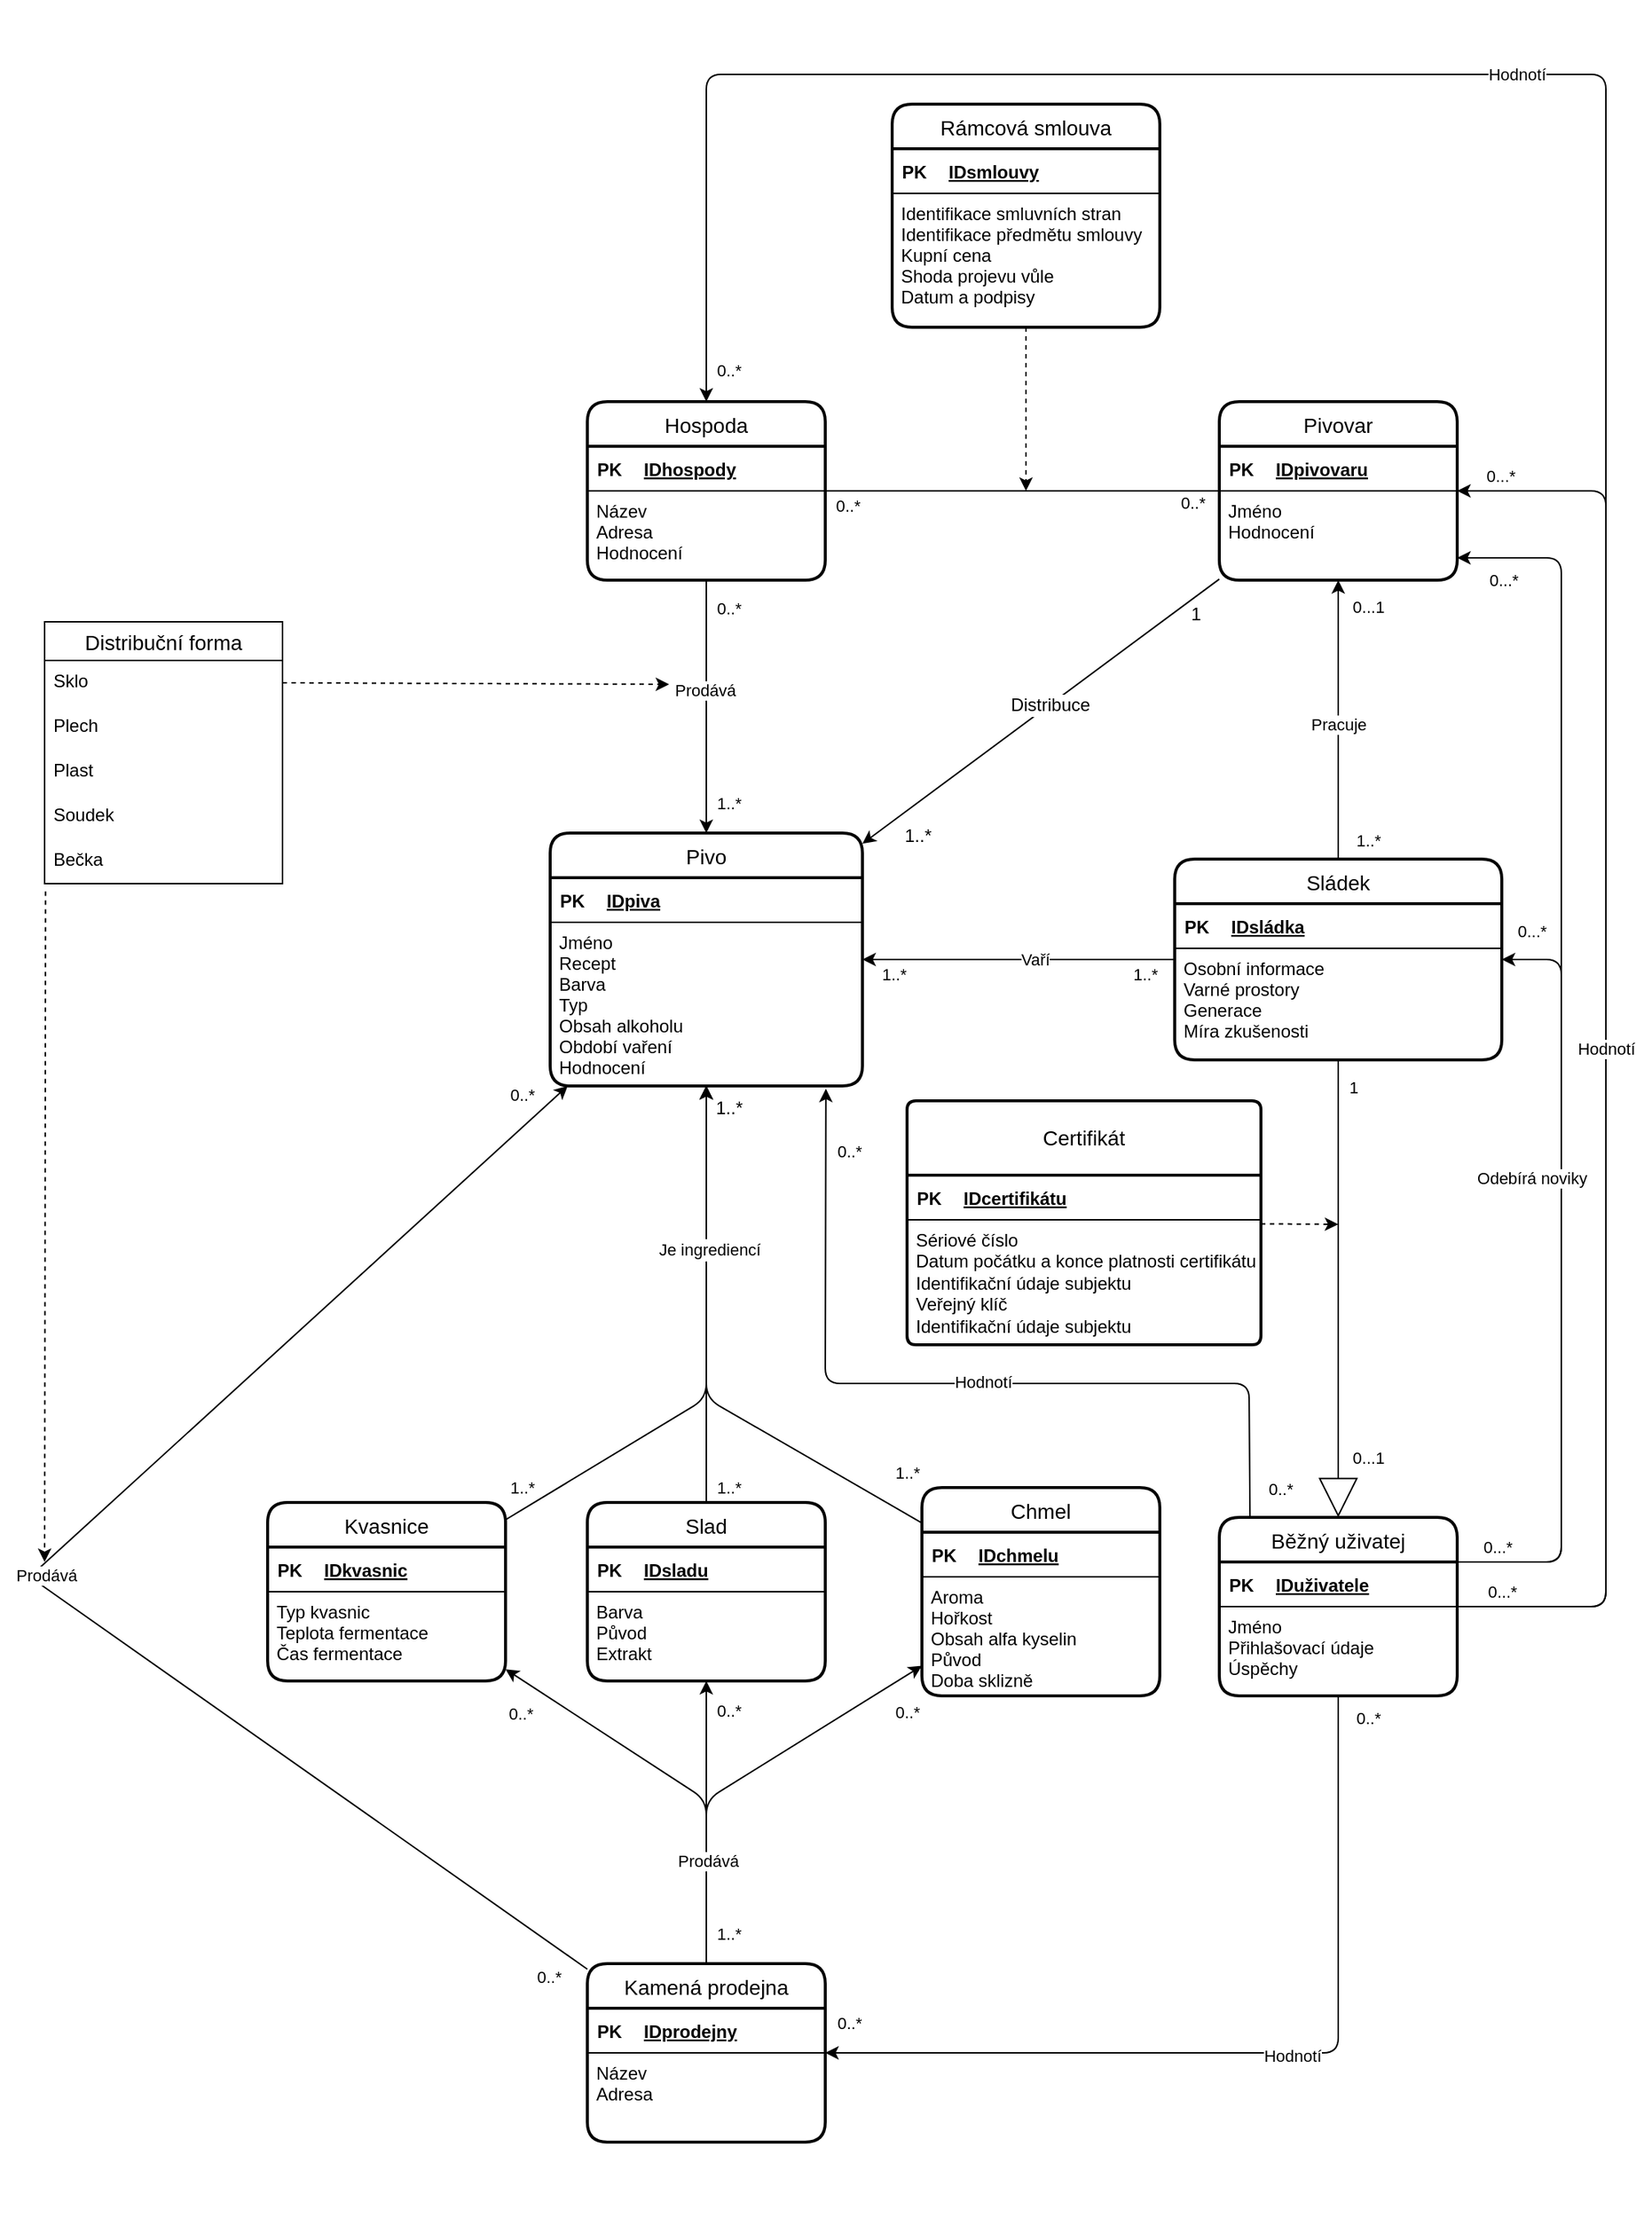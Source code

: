 <mxfile version="22.1.2" type="device">
  <diagram id="OPkXVf-FbFQ3euxOE_kb" name="Page-1">
    <mxGraphModel dx="1419" dy="1926" grid="1" gridSize="10" guides="1" tooltips="1" connect="1" arrows="1" fold="1" page="1" pageScale="1" pageWidth="850" pageHeight="1100" math="0" shadow="0">
      <root>
        <mxCell id="0" />
        <mxCell id="1" parent="0" />
        <mxCell id="66" style="edgeStyle=none;html=1;startArrow=classic;startFill=1;endArrow=none;endFill=0;" parent="1" source="6" target="51" edge="1">
          <mxGeometry relative="1" as="geometry">
            <mxPoint x="690" y="300.0" as="sourcePoint" />
            <mxPoint x="530.0" y="300.0" as="targetPoint" />
            <Array as="points">
              <mxPoint x="765" y="820" />
            </Array>
          </mxGeometry>
        </mxCell>
        <mxCell id="69" value="0..*" style="edgeLabel;html=1;align=center;verticalAlign=middle;resizable=0;points=[];" parent="66" vertex="1" connectable="0">
          <mxGeometry x="-0.594" y="1" relative="1" as="geometry">
            <mxPoint x="38" as="offset" />
          </mxGeometry>
        </mxCell>
        <mxCell id="187" style="edgeStyle=none;rounded=1;html=1;startArrow=none;startFill=0;endArrow=classic;endFill=1;startSize=6;endSize=6;exitX=1;exitY=0.25;exitDx=0;exitDy=0;" parent="1" source="144" edge="1" target="43">
          <mxGeometry relative="1" as="geometry">
            <mxPoint x="1392" y="620" as="sourcePoint" />
            <mxPoint x="1460" y="250" as="targetPoint" />
            <Array as="points">
              <mxPoint x="1340" y="660" />
              <mxPoint x="1340" y="255" />
            </Array>
          </mxGeometry>
        </mxCell>
        <mxCell id="189" value="0...*" style="edgeLabel;html=1;align=center;verticalAlign=middle;resizable=0;points=[];" parent="187" vertex="1" connectable="0">
          <mxGeometry x="0.83" y="-1" relative="1" as="geometry">
            <mxPoint x="-21" y="-23" as="offset" />
          </mxGeometry>
        </mxCell>
        <mxCell id="21" style="edgeStyle=none;html=1;startArrow=classic;startFill=1;endArrow=none;endFill=0;" parent="1" source="3" target="6" edge="1">
          <mxGeometry relative="1" as="geometry">
            <Array as="points">
              <mxPoint x="765" y="550" />
            </Array>
            <mxPoint x="765.0" y="500" as="sourcePoint" />
          </mxGeometry>
        </mxCell>
        <mxCell id="29" value="1..*" style="edgeLabel;html=1;align=center;verticalAlign=middle;resizable=0;points=[];" parent="21" vertex="1" connectable="0">
          <mxGeometry x="0.83" y="1" relative="1" as="geometry">
            <mxPoint x="17" y="-17" as="offset" />
          </mxGeometry>
        </mxCell>
        <mxCell id="2" value="Pivo" style="swimlane;childLayout=stackLayout;horizontal=1;startSize=30;horizontalStack=0;rounded=1;fontSize=14;fontStyle=0;strokeWidth=2;resizeParent=0;resizeLast=1;shadow=0;dashed=0;align=center;" parent="1" vertex="1">
          <mxGeometry x="660" y="170" width="210" height="170" as="geometry" />
        </mxCell>
        <mxCell id="112" value="" style="shape=table;startSize=0;container=1;collapsible=1;childLayout=tableLayout;fixedRows=1;rowLines=0;fontStyle=0;align=center;resizeLast=1;strokeColor=none;fillColor=none;collapsible=0;fontFamily=Helvetica;fontSize=12;fontColor=default;" parent="2" vertex="1">
          <mxGeometry y="30" width="210" height="30" as="geometry" />
        </mxCell>
        <mxCell id="113" value="" style="shape=tableRow;horizontal=0;startSize=0;swimlaneHead=0;swimlaneBody=0;fillColor=none;collapsible=0;dropTarget=0;points=[[0,0.5],[1,0.5]];portConstraint=eastwest;top=0;left=0;right=0;bottom=1;fontFamily=Helvetica;fontSize=12;fontColor=default;" parent="112" vertex="1">
          <mxGeometry width="210" height="30" as="geometry" />
        </mxCell>
        <mxCell id="114" value="PK" style="shape=partialRectangle;connectable=0;fillColor=none;top=0;left=0;bottom=0;right=0;fontStyle=1;overflow=hidden;fontFamily=Helvetica;fontSize=12;fontColor=default;" parent="113" vertex="1">
          <mxGeometry width="30" height="30" as="geometry">
            <mxRectangle width="30" height="30" as="alternateBounds" />
          </mxGeometry>
        </mxCell>
        <mxCell id="115" value="IDpiva" style="shape=partialRectangle;connectable=0;fillColor=none;top=0;left=0;bottom=0;right=0;align=left;spacingLeft=6;fontStyle=5;overflow=hidden;fontFamily=Helvetica;fontSize=12;fontColor=default;" parent="113" vertex="1">
          <mxGeometry x="30" width="180" height="30" as="geometry">
            <mxRectangle width="180" height="30" as="alternateBounds" />
          </mxGeometry>
        </mxCell>
        <mxCell id="3" value="Jméno&#xa;Recept&#xa;Barva&#xa;Typ&#xa;Obsah alkoholu&#xa;Období vaření&#xa;Hodnocení" style="align=left;strokeColor=none;fillColor=none;spacingLeft=4;fontSize=12;verticalAlign=top;resizable=0;rotatable=0;part=1;" parent="2" vertex="1">
          <mxGeometry y="60" width="210" height="110" as="geometry" />
        </mxCell>
        <mxCell id="19" style="edgeStyle=none;html=1;startArrow=classic;startFill=1;endArrow=none;endFill=0;" parent="1" source="3" target="4" edge="1">
          <mxGeometry relative="1" as="geometry">
            <mxPoint x="800" y="380" as="targetPoint" />
            <mxPoint x="765.0" y="500" as="sourcePoint" />
          </mxGeometry>
        </mxCell>
        <mxCell id="28" value="1..*" style="edgeLabel;html=1;align=center;verticalAlign=middle;resizable=0;points=[];" parent="19" vertex="1" connectable="0">
          <mxGeometry x="0.856" y="1" relative="1" as="geometry">
            <mxPoint x="14" y="10" as="offset" />
          </mxGeometry>
        </mxCell>
        <mxCell id="4" value="Slad" style="swimlane;childLayout=stackLayout;horizontal=1;startSize=30;horizontalStack=0;rounded=1;fontSize=14;fontStyle=0;strokeWidth=2;resizeParent=0;resizeLast=1;shadow=0;dashed=0;align=center;" parent="1" vertex="1">
          <mxGeometry x="685" y="620" width="160" height="120" as="geometry" />
        </mxCell>
        <mxCell id="131" value="" style="shape=table;startSize=0;container=1;collapsible=1;childLayout=tableLayout;fixedRows=1;rowLines=0;fontStyle=0;align=center;resizeLast=1;strokeColor=none;fillColor=none;collapsible=0;fontFamily=Helvetica;fontSize=12;fontColor=default;" parent="4" vertex="1">
          <mxGeometry y="30" width="160" height="30" as="geometry" />
        </mxCell>
        <mxCell id="132" value="" style="shape=tableRow;horizontal=0;startSize=0;swimlaneHead=0;swimlaneBody=0;fillColor=none;collapsible=0;dropTarget=0;points=[[0,0.5],[1,0.5]];portConstraint=eastwest;top=0;left=0;right=0;bottom=1;fontFamily=Helvetica;fontSize=12;fontColor=default;" parent="131" vertex="1">
          <mxGeometry width="160" height="30" as="geometry" />
        </mxCell>
        <mxCell id="133" value="PK" style="shape=partialRectangle;connectable=0;fillColor=none;top=0;left=0;bottom=0;right=0;fontStyle=1;overflow=hidden;fontFamily=Helvetica;fontSize=12;fontColor=default;" parent="132" vertex="1">
          <mxGeometry width="30" height="30" as="geometry">
            <mxRectangle width="30" height="30" as="alternateBounds" />
          </mxGeometry>
        </mxCell>
        <mxCell id="134" value="IDsladu" style="shape=partialRectangle;connectable=0;fillColor=none;top=0;left=0;bottom=0;right=0;align=left;spacingLeft=6;fontStyle=5;overflow=hidden;fontFamily=Helvetica;fontSize=12;fontColor=default;" parent="132" vertex="1">
          <mxGeometry x="30" width="130" height="30" as="geometry">
            <mxRectangle width="130" height="30" as="alternateBounds" />
          </mxGeometry>
        </mxCell>
        <mxCell id="5" value="Barva&#xa;Původ&#xa;Extrakt" style="align=left;strokeColor=none;fillColor=none;spacingLeft=4;fontSize=12;verticalAlign=top;resizable=0;rotatable=0;part=1;" parent="4" vertex="1">
          <mxGeometry y="60" width="160" height="60" as="geometry" />
        </mxCell>
        <mxCell id="6" value="Chmel" style="swimlane;childLayout=stackLayout;horizontal=1;startSize=30;horizontalStack=0;rounded=1;fontSize=14;fontStyle=0;strokeWidth=2;resizeParent=0;resizeLast=1;shadow=0;dashed=0;align=center;" parent="1" vertex="1">
          <mxGeometry x="910" y="610" width="160" height="140" as="geometry" />
        </mxCell>
        <mxCell id="135" value="" style="shape=table;startSize=0;container=1;collapsible=1;childLayout=tableLayout;fixedRows=1;rowLines=0;fontStyle=0;align=center;resizeLast=1;strokeColor=none;fillColor=none;collapsible=0;fontFamily=Helvetica;fontSize=12;fontColor=default;" parent="6" vertex="1">
          <mxGeometry y="30" width="160" height="30" as="geometry" />
        </mxCell>
        <mxCell id="136" value="" style="shape=tableRow;horizontal=0;startSize=0;swimlaneHead=0;swimlaneBody=0;fillColor=none;collapsible=0;dropTarget=0;points=[[0,0.5],[1,0.5]];portConstraint=eastwest;top=0;left=0;right=0;bottom=1;fontFamily=Helvetica;fontSize=12;fontColor=default;" parent="135" vertex="1">
          <mxGeometry width="160" height="30" as="geometry" />
        </mxCell>
        <mxCell id="137" value="PK" style="shape=partialRectangle;connectable=0;fillColor=none;top=0;left=0;bottom=0;right=0;fontStyle=1;overflow=hidden;fontFamily=Helvetica;fontSize=12;fontColor=default;" parent="136" vertex="1">
          <mxGeometry width="30" height="30" as="geometry">
            <mxRectangle width="30" height="30" as="alternateBounds" />
          </mxGeometry>
        </mxCell>
        <mxCell id="138" value="IDchmelu" style="shape=partialRectangle;connectable=0;fillColor=none;top=0;left=0;bottom=0;right=0;align=left;spacingLeft=6;fontStyle=5;overflow=hidden;fontFamily=Helvetica;fontSize=12;fontColor=default;" parent="136" vertex="1">
          <mxGeometry x="30" width="130" height="30" as="geometry">
            <mxRectangle width="130" height="30" as="alternateBounds" />
          </mxGeometry>
        </mxCell>
        <mxCell id="7" value="Aroma&#xa;Hořkost&#xa;Obsah alfa kyselin&#xa;Původ&#xa;Doba sklizně" style="align=left;strokeColor=none;fillColor=none;spacingLeft=4;fontSize=12;verticalAlign=top;resizable=0;rotatable=0;part=1;" parent="6" vertex="1">
          <mxGeometry y="60" width="160" height="80" as="geometry" />
        </mxCell>
        <mxCell id="8" value="Kvasnice" style="swimlane;childLayout=stackLayout;horizontal=1;startSize=30;horizontalStack=0;rounded=1;fontSize=14;fontStyle=0;strokeWidth=2;resizeParent=0;resizeLast=1;shadow=0;dashed=0;align=center;" parent="1" vertex="1">
          <mxGeometry x="470" y="620" width="160" height="120" as="geometry" />
        </mxCell>
        <mxCell id="127" value="" style="shape=table;startSize=0;container=1;collapsible=1;childLayout=tableLayout;fixedRows=1;rowLines=0;fontStyle=0;align=center;resizeLast=1;strokeColor=none;fillColor=none;collapsible=0;fontFamily=Helvetica;fontSize=12;fontColor=default;" parent="8" vertex="1">
          <mxGeometry y="30" width="160" height="30" as="geometry" />
        </mxCell>
        <mxCell id="128" value="" style="shape=tableRow;horizontal=0;startSize=0;swimlaneHead=0;swimlaneBody=0;fillColor=none;collapsible=0;dropTarget=0;points=[[0,0.5],[1,0.5]];portConstraint=eastwest;top=0;left=0;right=0;bottom=1;fontFamily=Helvetica;fontSize=12;fontColor=default;" parent="127" vertex="1">
          <mxGeometry width="160" height="30" as="geometry" />
        </mxCell>
        <mxCell id="129" value="PK" style="shape=partialRectangle;connectable=0;fillColor=none;top=0;left=0;bottom=0;right=0;fontStyle=1;overflow=hidden;fontFamily=Helvetica;fontSize=12;fontColor=default;" parent="128" vertex="1">
          <mxGeometry width="30" height="30" as="geometry">
            <mxRectangle width="30" height="30" as="alternateBounds" />
          </mxGeometry>
        </mxCell>
        <mxCell id="130" value="IDkvasnic" style="shape=partialRectangle;connectable=0;fillColor=none;top=0;left=0;bottom=0;right=0;align=left;spacingLeft=6;fontStyle=5;overflow=hidden;fontFamily=Helvetica;fontSize=12;fontColor=default;" parent="128" vertex="1">
          <mxGeometry x="30" width="130" height="30" as="geometry">
            <mxRectangle width="130" height="30" as="alternateBounds" />
          </mxGeometry>
        </mxCell>
        <mxCell id="9" value="Typ kvasnic&#xa;Teplota fermentace&#xa;Čas fermentace" style="align=left;strokeColor=none;fillColor=none;spacingLeft=4;fontSize=12;verticalAlign=top;resizable=0;rotatable=0;part=1;" parent="8" vertex="1">
          <mxGeometry y="60" width="160" height="60" as="geometry" />
        </mxCell>
        <mxCell id="11" style="edgeStyle=none;html=1;endArrow=none;endFill=0;startArrow=classic;startFill=1;" parent="1" source="3" target="8" edge="1">
          <mxGeometry relative="1" as="geometry">
            <Array as="points">
              <mxPoint x="765" y="550" />
            </Array>
            <mxPoint x="765.0" y="500" as="sourcePoint" />
          </mxGeometry>
        </mxCell>
        <mxCell id="14" value="1..*" style="edgeLabel;html=1;align=center;verticalAlign=middle;resizable=0;points=[];" parent="11" vertex="1" connectable="0">
          <mxGeometry x="0.605" relative="1" as="geometry">
            <mxPoint x="-52" y="16" as="offset" />
          </mxGeometry>
        </mxCell>
        <mxCell id="116" style="edgeStyle=none;html=1;fontFamily=Helvetica;fontSize=12;fontColor=default;dashed=1;exitX=0.004;exitY=1.176;exitDx=0;exitDy=0;exitPerimeter=0;" parent="1" source="38" edge="1">
          <mxGeometry relative="1" as="geometry">
            <mxPoint x="320" y="660" as="targetPoint" />
          </mxGeometry>
        </mxCell>
        <mxCell id="117" style="edgeStyle=none;html=1;fontFamily=Helvetica;fontSize=12;fontColor=default;dashed=1;exitX=1;exitY=0.5;exitDx=0;exitDy=0;" parent="1" source="35" edge="1">
          <mxGeometry relative="1" as="geometry">
            <mxPoint x="740" y="70" as="targetPoint" />
          </mxGeometry>
        </mxCell>
        <mxCell id="34" value="Distribuční forma" style="swimlane;fontStyle=0;childLayout=stackLayout;horizontal=1;startSize=26;horizontalStack=0;resizeParent=1;resizeParentMax=0;resizeLast=0;collapsible=1;marginBottom=0;align=center;fontSize=14;" parent="1" vertex="1">
          <mxGeometry x="320" y="28" width="160" height="176" as="geometry" />
        </mxCell>
        <mxCell id="35" value="Sklo" style="text;strokeColor=none;fillColor=none;spacingLeft=4;spacingRight=4;overflow=hidden;rotatable=0;points=[[0,0.5],[1,0.5]];portConstraint=eastwest;fontSize=12;" parent="34" vertex="1">
          <mxGeometry y="26" width="160" height="30" as="geometry" />
        </mxCell>
        <mxCell id="39" value="Plech" style="text;strokeColor=none;fillColor=none;spacingLeft=4;spacingRight=4;overflow=hidden;rotatable=0;points=[[0,0.5],[1,0.5]];portConstraint=eastwest;fontSize=12;" parent="34" vertex="1">
          <mxGeometry y="56" width="160" height="30" as="geometry" />
        </mxCell>
        <mxCell id="36" value="Plast" style="text;strokeColor=none;fillColor=none;spacingLeft=4;spacingRight=4;overflow=hidden;rotatable=0;points=[[0,0.5],[1,0.5]];portConstraint=eastwest;fontSize=12;" parent="34" vertex="1">
          <mxGeometry y="86" width="160" height="30" as="geometry" />
        </mxCell>
        <mxCell id="37" value="Soudek" style="text;strokeColor=none;fillColor=none;spacingLeft=4;spacingRight=4;overflow=hidden;rotatable=0;points=[[0,0.5],[1,0.5]];portConstraint=eastwest;fontSize=12;" parent="34" vertex="1">
          <mxGeometry y="116" width="160" height="30" as="geometry" />
        </mxCell>
        <mxCell id="38" value="Bečka" style="text;strokeColor=none;fillColor=none;spacingLeft=4;spacingRight=4;overflow=hidden;rotatable=0;points=[[0,0.5],[1,0.5]];portConstraint=eastwest;fontSize=12;" parent="34" vertex="1">
          <mxGeometry y="146" width="160" height="30" as="geometry" />
        </mxCell>
        <mxCell id="45" style="edgeStyle=none;html=1;startArrow=classic;startFill=1;endArrow=none;endFill=0;" parent="1" source="2" target="43" edge="1">
          <mxGeometry relative="1" as="geometry" />
        </mxCell>
        <mxCell id="46" value="1..*" style="edgeLabel;html=1;align=center;verticalAlign=middle;resizable=0;points=[];" parent="45" vertex="1" connectable="0">
          <mxGeometry x="0.605" relative="1" as="geometry">
            <mxPoint x="21" y="10" as="offset" />
          </mxGeometry>
        </mxCell>
        <mxCell id="47" value="1..*" style="edgeLabel;html=1;align=center;verticalAlign=middle;resizable=0;points=[];" parent="45" vertex="1" connectable="0">
          <mxGeometry x="-0.626" y="2" relative="1" as="geometry">
            <mxPoint x="-19" y="12" as="offset" />
          </mxGeometry>
        </mxCell>
        <mxCell id="48" value="Vaří" style="edgeLabel;html=1;align=center;verticalAlign=middle;resizable=0;points=[];" parent="45" vertex="1" connectable="0">
          <mxGeometry x="-0.195" y="-2" relative="1" as="geometry">
            <mxPoint x="31" y="-2" as="offset" />
          </mxGeometry>
        </mxCell>
        <mxCell id="80" style="edgeStyle=none;html=1;" parent="1" source="43" target="78" edge="1">
          <mxGeometry relative="1" as="geometry" />
        </mxCell>
        <mxCell id="81" value="1..*" style="edgeLabel;html=1;align=center;verticalAlign=middle;resizable=0;points=[];" parent="80" vertex="1" connectable="0">
          <mxGeometry x="-0.659" relative="1" as="geometry">
            <mxPoint x="20" y="19" as="offset" />
          </mxGeometry>
        </mxCell>
        <mxCell id="82" value="0...1" style="edgeLabel;html=1;align=center;verticalAlign=middle;resizable=0;points=[];" parent="80" vertex="1" connectable="0">
          <mxGeometry x="0.435" relative="1" as="geometry">
            <mxPoint x="20" y="-35" as="offset" />
          </mxGeometry>
        </mxCell>
        <mxCell id="83" value="Pracuje" style="edgeLabel;html=1;align=center;verticalAlign=middle;resizable=0;points=[];" parent="80" vertex="1" connectable="0">
          <mxGeometry x="0.109" relative="1" as="geometry">
            <mxPoint y="13" as="offset" />
          </mxGeometry>
        </mxCell>
        <mxCell id="43" value="Sládek" style="swimlane;childLayout=stackLayout;horizontal=1;startSize=30;horizontalStack=0;rounded=1;fontSize=14;fontStyle=0;strokeWidth=2;resizeParent=0;resizeLast=1;shadow=0;dashed=0;align=center;" parent="1" vertex="1">
          <mxGeometry x="1080" y="187.5" width="220" height="135" as="geometry" />
        </mxCell>
        <mxCell id="123" value="" style="shape=table;startSize=0;container=1;collapsible=1;childLayout=tableLayout;fixedRows=1;rowLines=0;fontStyle=0;align=center;resizeLast=1;strokeColor=none;fillColor=none;collapsible=0;fontFamily=Helvetica;fontSize=12;fontColor=default;" parent="43" vertex="1">
          <mxGeometry y="30" width="220" height="30" as="geometry" />
        </mxCell>
        <mxCell id="124" value="" style="shape=tableRow;horizontal=0;startSize=0;swimlaneHead=0;swimlaneBody=0;fillColor=none;collapsible=0;dropTarget=0;points=[[0,0.5],[1,0.5]];portConstraint=eastwest;top=0;left=0;right=0;bottom=1;fontFamily=Helvetica;fontSize=12;fontColor=default;" parent="123" vertex="1">
          <mxGeometry width="220" height="30" as="geometry" />
        </mxCell>
        <mxCell id="125" value="PK" style="shape=partialRectangle;connectable=0;fillColor=none;top=0;left=0;bottom=0;right=0;fontStyle=1;overflow=hidden;fontFamily=Helvetica;fontSize=12;fontColor=default;" parent="124" vertex="1">
          <mxGeometry width="30" height="30" as="geometry">
            <mxRectangle width="30" height="30" as="alternateBounds" />
          </mxGeometry>
        </mxCell>
        <mxCell id="126" value="IDsládka" style="shape=partialRectangle;connectable=0;fillColor=none;top=0;left=0;bottom=0;right=0;align=left;spacingLeft=6;fontStyle=5;overflow=hidden;fontFamily=Helvetica;fontSize=12;fontColor=default;" parent="124" vertex="1">
          <mxGeometry x="30" width="190" height="30" as="geometry">
            <mxRectangle width="190" height="30" as="alternateBounds" />
          </mxGeometry>
        </mxCell>
        <mxCell id="44" value="Osobní informace&#xa;Varné prostory&#xa;Generace&#xa;Míra zkušenosti" style="align=left;strokeColor=none;fillColor=none;spacingLeft=4;fontSize=12;verticalAlign=top;resizable=0;rotatable=0;part=1;" parent="43" vertex="1">
          <mxGeometry y="60" width="220" height="75" as="geometry" />
        </mxCell>
        <mxCell id="49" value="Hospoda" style="swimlane;childLayout=stackLayout;horizontal=1;startSize=30;horizontalStack=0;rounded=1;fontSize=14;fontStyle=0;strokeWidth=2;resizeParent=0;resizeLast=1;shadow=0;dashed=0;align=center;" parent="1" vertex="1">
          <mxGeometry x="685" y="-120" width="160" height="120" as="geometry" />
        </mxCell>
        <mxCell id="94" value="" style="shape=table;startSize=0;container=1;collapsible=1;childLayout=tableLayout;fixedRows=1;rowLines=0;fontStyle=0;align=center;resizeLast=1;strokeColor=none;fillColor=none;collapsible=0;" parent="49" vertex="1">
          <mxGeometry y="30" width="160" height="30" as="geometry" />
        </mxCell>
        <mxCell id="95" value="" style="shape=tableRow;horizontal=0;startSize=0;swimlaneHead=0;swimlaneBody=0;fillColor=none;collapsible=0;dropTarget=0;points=[[0,0.5],[1,0.5]];portConstraint=eastwest;top=0;left=0;right=0;bottom=1;" parent="94" vertex="1">
          <mxGeometry width="160" height="30" as="geometry" />
        </mxCell>
        <mxCell id="96" value="PK" style="shape=partialRectangle;connectable=0;fillColor=none;top=0;left=0;bottom=0;right=0;fontStyle=1;overflow=hidden;" parent="95" vertex="1">
          <mxGeometry width="30" height="30" as="geometry">
            <mxRectangle width="30" height="30" as="alternateBounds" />
          </mxGeometry>
        </mxCell>
        <mxCell id="97" value="IDhospody" style="shape=partialRectangle;connectable=0;fillColor=none;top=0;left=0;bottom=0;right=0;align=left;spacingLeft=6;fontStyle=5;overflow=hidden;" parent="95" vertex="1">
          <mxGeometry x="30" width="130" height="30" as="geometry">
            <mxRectangle width="130" height="30" as="alternateBounds" />
          </mxGeometry>
        </mxCell>
        <mxCell id="50" value="Název&#xa;Adresa&#xa;Hodnocení" style="align=left;strokeColor=none;fillColor=none;spacingLeft=4;fontSize=12;verticalAlign=top;resizable=0;rotatable=0;part=1;" parent="49" vertex="1">
          <mxGeometry y="60" width="160" height="60" as="geometry" />
        </mxCell>
        <mxCell id="54" style="edgeStyle=none;html=1;startArrow=classic;startFill=1;endArrow=none;endFill=0;" parent="1" source="2" target="51" edge="1">
          <mxGeometry relative="1" as="geometry">
            <Array as="points">
              <mxPoint x="310" y="670" />
            </Array>
          </mxGeometry>
        </mxCell>
        <mxCell id="55" value="Prodává" style="edgeLabel;html=1;align=center;verticalAlign=middle;resizable=0;points=[];" parent="54" vertex="1" connectable="0">
          <mxGeometry x="0.133" y="1" relative="1" as="geometry">
            <mxPoint x="-29" y="-28" as="offset" />
          </mxGeometry>
        </mxCell>
        <mxCell id="56" value="0..*" style="edgeLabel;html=1;align=center;verticalAlign=middle;resizable=0;points=[];" parent="54" vertex="1" connectable="0">
          <mxGeometry x="0.782" relative="1" as="geometry">
            <mxPoint x="58" y="64" as="offset" />
          </mxGeometry>
        </mxCell>
        <mxCell id="57" value="0..*" style="edgeLabel;html=1;align=center;verticalAlign=middle;resizable=0;points=[];" parent="54" vertex="1" connectable="0">
          <mxGeometry x="-0.594" y="1" relative="1" as="geometry">
            <mxPoint x="110" y="-125" as="offset" />
          </mxGeometry>
        </mxCell>
        <mxCell id="51" value="Kamená prodejna" style="swimlane;childLayout=stackLayout;horizontal=1;startSize=30;horizontalStack=0;rounded=1;fontSize=14;fontStyle=0;strokeWidth=2;resizeParent=0;resizeLast=1;shadow=0;dashed=0;align=center;" parent="1" vertex="1">
          <mxGeometry x="685" y="930" width="160" height="120" as="geometry" />
        </mxCell>
        <mxCell id="139" value="" style="shape=table;startSize=0;container=1;collapsible=1;childLayout=tableLayout;fixedRows=1;rowLines=0;fontStyle=0;align=center;resizeLast=1;strokeColor=none;fillColor=none;collapsible=0;fontFamily=Helvetica;fontSize=12;fontColor=default;" parent="51" vertex="1">
          <mxGeometry y="30" width="160" height="30" as="geometry" />
        </mxCell>
        <mxCell id="140" value="" style="shape=tableRow;horizontal=0;startSize=0;swimlaneHead=0;swimlaneBody=0;fillColor=none;collapsible=0;dropTarget=0;points=[[0,0.5],[1,0.5]];portConstraint=eastwest;top=0;left=0;right=0;bottom=1;fontFamily=Helvetica;fontSize=12;fontColor=default;" parent="139" vertex="1">
          <mxGeometry width="160" height="30" as="geometry" />
        </mxCell>
        <mxCell id="141" value="PK" style="shape=partialRectangle;connectable=0;fillColor=none;top=0;left=0;bottom=0;right=0;fontStyle=1;overflow=hidden;fontFamily=Helvetica;fontSize=12;fontColor=default;" parent="140" vertex="1">
          <mxGeometry width="30" height="30" as="geometry">
            <mxRectangle width="30" height="30" as="alternateBounds" />
          </mxGeometry>
        </mxCell>
        <mxCell id="142" value="IDprodejny" style="shape=partialRectangle;connectable=0;fillColor=none;top=0;left=0;bottom=0;right=0;align=left;spacingLeft=6;fontStyle=5;overflow=hidden;fontFamily=Helvetica;fontSize=12;fontColor=default;" parent="140" vertex="1">
          <mxGeometry x="30" width="130" height="30" as="geometry">
            <mxRectangle width="130" height="30" as="alternateBounds" />
          </mxGeometry>
        </mxCell>
        <mxCell id="52" value="Název&#xa;Adresa" style="align=left;strokeColor=none;fillColor=none;spacingLeft=4;fontSize=12;verticalAlign=top;resizable=0;rotatable=0;part=1;" parent="51" vertex="1">
          <mxGeometry y="60" width="160" height="60" as="geometry" />
        </mxCell>
        <mxCell id="58" style="edgeStyle=none;html=1;startArrow=classic;startFill=1;endArrow=none;endFill=0;" parent="1" source="8" target="51" edge="1">
          <mxGeometry relative="1" as="geometry">
            <mxPoint x="670" y="280.0" as="sourcePoint" />
            <mxPoint x="510.0" y="280.0" as="targetPoint" />
            <Array as="points">
              <mxPoint x="765" y="820" />
            </Array>
          </mxGeometry>
        </mxCell>
        <mxCell id="61" value="0..*" style="edgeLabel;html=1;align=center;verticalAlign=middle;resizable=0;points=[];" parent="58" vertex="1" connectable="0">
          <mxGeometry x="-0.594" y="1" relative="1" as="geometry">
            <mxPoint x="-37" as="offset" />
          </mxGeometry>
        </mxCell>
        <mxCell id="62" style="edgeStyle=none;html=1;startArrow=classic;startFill=1;endArrow=none;endFill=0;" parent="1" source="4" target="51" edge="1">
          <mxGeometry relative="1" as="geometry">
            <mxPoint x="680" y="290.0" as="sourcePoint" />
            <mxPoint x="520.0" y="290.0" as="targetPoint" />
          </mxGeometry>
        </mxCell>
        <mxCell id="64" value="1..*" style="edgeLabel;html=1;align=center;verticalAlign=middle;resizable=0;points=[];" parent="62" vertex="1" connectable="0">
          <mxGeometry x="0.782" relative="1" as="geometry">
            <mxPoint x="15" as="offset" />
          </mxGeometry>
        </mxCell>
        <mxCell id="65" value="0..*" style="edgeLabel;html=1;align=center;verticalAlign=middle;resizable=0;points=[];" parent="62" vertex="1" connectable="0">
          <mxGeometry x="-0.594" y="1" relative="1" as="geometry">
            <mxPoint x="14" y="-19" as="offset" />
          </mxGeometry>
        </mxCell>
        <mxCell id="63" value="Prodává" style="edgeLabel;html=1;align=center;verticalAlign=middle;resizable=0;points=[];" parent="62" vertex="1" connectable="0">
          <mxGeometry x="0.133" y="1" relative="1" as="geometry">
            <mxPoint y="13" as="offset" />
          </mxGeometry>
        </mxCell>
        <mxCell id="70" style="edgeStyle=none;html=1;startArrow=classic;startFill=1;endArrow=none;endFill=0;" parent="1" source="2" target="49" edge="1">
          <mxGeometry relative="1" as="geometry">
            <mxPoint x="700" y="310.0" as="sourcePoint" />
            <mxPoint x="540.0" y="310.0" as="targetPoint" />
          </mxGeometry>
        </mxCell>
        <mxCell id="71" value="Prodává" style="edgeLabel;html=1;align=center;verticalAlign=middle;resizable=0;points=[];" parent="70" vertex="1" connectable="0">
          <mxGeometry x="0.133" y="1" relative="1" as="geometry">
            <mxPoint as="offset" />
          </mxGeometry>
        </mxCell>
        <mxCell id="72" value="0..*" style="edgeLabel;html=1;align=center;verticalAlign=middle;resizable=0;points=[];" parent="70" vertex="1" connectable="0">
          <mxGeometry x="0.782" relative="1" as="geometry">
            <mxPoint x="15" as="offset" />
          </mxGeometry>
        </mxCell>
        <mxCell id="73" value="1..*" style="edgeLabel;html=1;align=center;verticalAlign=middle;resizable=0;points=[];" parent="70" vertex="1" connectable="0">
          <mxGeometry x="-0.594" y="1" relative="1" as="geometry">
            <mxPoint x="16" y="14" as="offset" />
          </mxGeometry>
        </mxCell>
        <mxCell id="74" style="edgeStyle=none;html=1;startArrow=none;startFill=0;endArrow=none;endFill=0;" parent="1" source="78" target="49" edge="1">
          <mxGeometry relative="1" as="geometry" />
        </mxCell>
        <mxCell id="76" value="0..*" style="edgeLabel;html=1;align=center;verticalAlign=middle;resizable=0;points=[];" parent="74" vertex="1" connectable="0">
          <mxGeometry x="0.649" relative="1" as="geometry">
            <mxPoint x="-32" y="10" as="offset" />
          </mxGeometry>
        </mxCell>
        <mxCell id="77" value="0..*" style="edgeLabel;html=1;align=center;verticalAlign=middle;resizable=0;points=[];" parent="74" vertex="1" connectable="0">
          <mxGeometry x="-0.724" y="-2" relative="1" as="geometry">
            <mxPoint x="18" y="10" as="offset" />
          </mxGeometry>
        </mxCell>
        <mxCell id="78" value="Pivovar" style="swimlane;childLayout=stackLayout;horizontal=1;startSize=30;horizontalStack=0;rounded=1;fontSize=14;fontStyle=0;strokeWidth=2;resizeParent=0;resizeLast=1;shadow=0;dashed=0;align=center;" parent="1" vertex="1">
          <mxGeometry x="1110" y="-120" width="160" height="120" as="geometry" />
        </mxCell>
        <mxCell id="90" value="" style="shape=table;startSize=0;container=1;collapsible=1;childLayout=tableLayout;fixedRows=1;rowLines=0;fontStyle=0;align=center;resizeLast=1;strokeColor=none;fillColor=none;collapsible=0;" parent="78" vertex="1">
          <mxGeometry y="30" width="160" height="30" as="geometry" />
        </mxCell>
        <mxCell id="91" value="" style="shape=tableRow;horizontal=0;startSize=0;swimlaneHead=0;swimlaneBody=0;fillColor=none;collapsible=0;dropTarget=0;points=[[0,0.5],[1,0.5]];portConstraint=eastwest;top=0;left=0;right=0;bottom=1;" parent="90" vertex="1">
          <mxGeometry width="160" height="30" as="geometry" />
        </mxCell>
        <mxCell id="92" value="PK" style="shape=partialRectangle;connectable=0;fillColor=none;top=0;left=0;bottom=0;right=0;fontStyle=1;overflow=hidden;" parent="91" vertex="1">
          <mxGeometry width="30" height="30" as="geometry">
            <mxRectangle width="30" height="30" as="alternateBounds" />
          </mxGeometry>
        </mxCell>
        <mxCell id="93" value="IDpivovaru" style="shape=partialRectangle;connectable=0;fillColor=none;top=0;left=0;bottom=0;right=0;align=left;spacingLeft=6;fontStyle=5;overflow=hidden;" parent="91" vertex="1">
          <mxGeometry x="30" width="130" height="30" as="geometry">
            <mxRectangle width="130" height="30" as="alternateBounds" />
          </mxGeometry>
        </mxCell>
        <mxCell id="79" value="Jméno&#xa;Hodnocení" style="align=left;strokeColor=none;fillColor=none;spacingLeft=4;fontSize=12;verticalAlign=top;resizable=0;rotatable=0;part=1;" parent="78" vertex="1">
          <mxGeometry y="60" width="160" height="60" as="geometry" />
        </mxCell>
        <mxCell id="89" style="edgeStyle=none;html=1;dashed=1;" parent="1" source="181" edge="1">
          <mxGeometry relative="1" as="geometry">
            <mxPoint x="980" y="-60" as="targetPoint" />
            <mxPoint x="899.996" y="-170" as="sourcePoint" />
            <Array as="points">
              <mxPoint x="980" y="-60" />
            </Array>
          </mxGeometry>
        </mxCell>
        <mxCell id="107" style="edgeStyle=none;html=1;fontFamily=Helvetica;fontSize=12;fontColor=default;" parent="1" target="3" edge="1">
          <mxGeometry relative="1" as="geometry">
            <mxPoint x="765.0" y="440" as="sourcePoint" />
          </mxGeometry>
        </mxCell>
        <mxCell id="109" value="&lt;span style=&quot;font-size: 11px;&quot;&gt;Je ingrediencí&lt;/span&gt;" style="edgeLabel;html=1;align=center;verticalAlign=middle;resizable=0;points=[];fontSize=12;fontFamily=Helvetica;fontColor=default;" parent="107" vertex="1" connectable="0">
          <mxGeometry x="-0.11" y="-2" relative="1" as="geometry">
            <mxPoint y="54" as="offset" />
          </mxGeometry>
        </mxCell>
        <mxCell id="110" value="1..*" style="edgeLabel;html=1;align=center;verticalAlign=middle;resizable=0;points=[];fontSize=12;fontFamily=Helvetica;fontColor=default;" parent="107" vertex="1" connectable="0">
          <mxGeometry x="0.712" y="1" relative="1" as="geometry">
            <mxPoint x="16" as="offset" />
          </mxGeometry>
        </mxCell>
        <mxCell id="118" style="edgeStyle=none;html=1;fontFamily=Helvetica;fontSize=12;fontColor=default;" parent="1" source="78" target="2" edge="1">
          <mxGeometry relative="1" as="geometry" />
        </mxCell>
        <mxCell id="119" value="Distribuce" style="edgeLabel;html=1;align=center;verticalAlign=middle;resizable=0;points=[];fontSize=12;fontFamily=Helvetica;fontColor=default;" parent="118" vertex="1" connectable="0">
          <mxGeometry x="-0.047" relative="1" as="geometry">
            <mxPoint as="offset" />
          </mxGeometry>
        </mxCell>
        <mxCell id="120" value="1" style="edgeLabel;html=1;align=center;verticalAlign=middle;resizable=0;points=[];fontSize=12;fontFamily=Helvetica;fontColor=default;" parent="118" vertex="1" connectable="0">
          <mxGeometry x="-0.819" y="-2" relative="1" as="geometry">
            <mxPoint x="7" y="9" as="offset" />
          </mxGeometry>
        </mxCell>
        <mxCell id="121" value="1..*" style="edgeLabel;html=1;align=center;verticalAlign=middle;resizable=0;points=[];fontSize=12;fontFamily=Helvetica;fontColor=default;" parent="118" vertex="1" connectable="0">
          <mxGeometry x="0.838" y="1" relative="1" as="geometry">
            <mxPoint x="17" y="8" as="offset" />
          </mxGeometry>
        </mxCell>
        <mxCell id="151" style="edgeStyle=none;html=1;entryX=0.883;entryY=1.017;entryDx=0;entryDy=0;entryPerimeter=0;exitX=0.129;exitY=0;exitDx=0;exitDy=0;exitPerimeter=0;" parent="1" source="144" target="3" edge="1">
          <mxGeometry relative="1" as="geometry">
            <Array as="points">
              <mxPoint x="1130" y="540" />
              <mxPoint x="845" y="540" />
            </Array>
          </mxGeometry>
        </mxCell>
        <mxCell id="159" value="0..*" style="edgeLabel;html=1;align=center;verticalAlign=middle;resizable=0;points=[];" parent="151" vertex="1" connectable="0">
          <mxGeometry x="0.791" y="-2" relative="1" as="geometry">
            <mxPoint x="13" y="-18" as="offset" />
          </mxGeometry>
        </mxCell>
        <mxCell id="162" value="0..*" style="edgeLabel;html=1;align=center;verticalAlign=middle;resizable=0;points=[];" parent="151" vertex="1" connectable="0">
          <mxGeometry x="-0.897" y="1" relative="1" as="geometry">
            <mxPoint x="21" y="10" as="offset" />
          </mxGeometry>
        </mxCell>
        <mxCell id="163" value="Hodnotí" style="edgeLabel;html=1;align=center;verticalAlign=middle;resizable=0;points=[];" parent="151" vertex="1" connectable="0">
          <mxGeometry x="-0.059" y="-1" relative="1" as="geometry">
            <mxPoint as="offset" />
          </mxGeometry>
        </mxCell>
        <mxCell id="152" style="edgeStyle=none;html=1;rounded=1;" parent="1" source="144" target="49" edge="1">
          <mxGeometry relative="1" as="geometry">
            <Array as="points">
              <mxPoint x="1370" y="690" />
              <mxPoint x="1370" y="-340" />
              <mxPoint x="765" y="-340" />
            </Array>
          </mxGeometry>
        </mxCell>
        <mxCell id="161" value="0..*" style="edgeLabel;html=1;align=center;verticalAlign=middle;resizable=0;points=[];" parent="152" vertex="1" connectable="0">
          <mxGeometry x="0.978" y="-1" relative="1" as="geometry">
            <mxPoint x="16" as="offset" />
          </mxGeometry>
        </mxCell>
        <mxCell id="165" value="Hodnotí" style="edgeLabel;html=1;align=center;verticalAlign=middle;resizable=0;points=[];" parent="152" vertex="1" connectable="0">
          <mxGeometry x="-0.097" y="-4" relative="1" as="geometry">
            <mxPoint x="-64" y="-248" as="offset" />
          </mxGeometry>
        </mxCell>
        <mxCell id="153" style="edgeStyle=none;html=1;" parent="1" source="144" target="78" edge="1">
          <mxGeometry relative="1" as="geometry">
            <Array as="points">
              <mxPoint x="1370" y="690" />
              <mxPoint x="1370" y="-60" />
            </Array>
          </mxGeometry>
        </mxCell>
        <mxCell id="156" value="0...*" style="edgeLabel;html=1;align=center;verticalAlign=middle;resizable=0;points=[];" parent="153" vertex="1" connectable="0">
          <mxGeometry x="-0.916" y="2" relative="1" as="geometry">
            <mxPoint x="-10" y="-8" as="offset" />
          </mxGeometry>
        </mxCell>
        <mxCell id="160" value="0...*" style="edgeLabel;html=1;align=center;verticalAlign=middle;resizable=0;points=[];" parent="153" vertex="1" connectable="0">
          <mxGeometry x="0.939" relative="1" as="geometry">
            <mxPoint y="-10" as="offset" />
          </mxGeometry>
        </mxCell>
        <mxCell id="164" value="Hodnotí" style="edgeLabel;html=1;align=center;verticalAlign=middle;resizable=0;points=[];" parent="153" vertex="1" connectable="0">
          <mxGeometry x="0.001" relative="1" as="geometry">
            <mxPoint as="offset" />
          </mxGeometry>
        </mxCell>
        <mxCell id="166" style="edgeStyle=none;html=1;endArrow=none;endFill=0;endSize=24;startSize=24;startArrow=block;startFill=0;" parent="1" source="144" target="43" edge="1">
          <mxGeometry relative="1" as="geometry">
            <Array as="points" />
          </mxGeometry>
        </mxCell>
        <mxCell id="167" value="0...1" style="edgeLabel;html=1;align=center;verticalAlign=middle;resizable=0;points=[];" parent="166" vertex="1" connectable="0">
          <mxGeometry x="-0.873" y="2" relative="1" as="geometry">
            <mxPoint x="22" y="-21" as="offset" />
          </mxGeometry>
        </mxCell>
        <mxCell id="168" value="1" style="edgeLabel;html=1;align=center;verticalAlign=middle;resizable=0;points=[];" parent="166" vertex="1" connectable="0">
          <mxGeometry x="0.817" y="1" relative="1" as="geometry">
            <mxPoint x="11" y="-10" as="offset" />
          </mxGeometry>
        </mxCell>
        <mxCell id="183" style="edgeStyle=none;rounded=1;html=1;exitX=1;exitY=0.25;exitDx=0;exitDy=0;startArrow=none;startFill=0;endArrow=classic;endFill=1;startSize=6;endSize=6;entryX=1;entryY=0.75;entryDx=0;entryDy=0;" parent="1" source="144" target="79" edge="1">
          <mxGeometry relative="1" as="geometry">
            <Array as="points">
              <mxPoint x="1340" y="660" />
              <mxPoint x="1340" y="-15" />
            </Array>
          </mxGeometry>
        </mxCell>
        <mxCell id="185" value="0...*" style="edgeLabel;html=1;align=center;verticalAlign=middle;resizable=0;points=[];" parent="183" vertex="1" connectable="0">
          <mxGeometry x="-0.935" y="5" relative="1" as="geometry">
            <mxPoint y="-5" as="offset" />
          </mxGeometry>
        </mxCell>
        <mxCell id="186" value="0...*" style="edgeLabel;html=1;align=center;verticalAlign=middle;resizable=0;points=[];" parent="183" vertex="1" connectable="0">
          <mxGeometry x="0.914" y="-2" relative="1" as="geometry">
            <mxPoint x="-4" y="17" as="offset" />
          </mxGeometry>
        </mxCell>
        <mxCell id="184" value="Odebírá noviky" style="edgeLabel;html=1;align=center;verticalAlign=middle;resizable=0;points=[];" parent="183" vertex="1" connectable="0">
          <mxGeometry x="-0.148" y="4" relative="1" as="geometry">
            <mxPoint x="-16" y="19" as="offset" />
          </mxGeometry>
        </mxCell>
        <mxCell id="144" value="Běžný uživatej" style="swimlane;childLayout=stackLayout;horizontal=1;startSize=30;horizontalStack=0;rounded=1;fontSize=14;fontStyle=0;strokeWidth=2;resizeParent=0;resizeLast=1;shadow=0;dashed=0;align=center;" parent="1" vertex="1">
          <mxGeometry x="1110" y="630" width="160" height="120" as="geometry" />
        </mxCell>
        <mxCell id="147" value="" style="shape=table;startSize=0;container=1;collapsible=1;childLayout=tableLayout;fixedRows=1;rowLines=0;fontStyle=0;align=center;resizeLast=1;strokeColor=none;fillColor=none;collapsible=0;" parent="144" vertex="1">
          <mxGeometry y="30" width="160" height="30" as="geometry" />
        </mxCell>
        <mxCell id="148" value="" style="shape=tableRow;horizontal=0;startSize=0;swimlaneHead=0;swimlaneBody=0;fillColor=none;collapsible=0;dropTarget=0;points=[[0,0.5],[1,0.5]];portConstraint=eastwest;top=0;left=0;right=0;bottom=1;" parent="147" vertex="1">
          <mxGeometry width="160" height="30" as="geometry" />
        </mxCell>
        <mxCell id="149" value="PK" style="shape=partialRectangle;connectable=0;fillColor=none;top=0;left=0;bottom=0;right=0;fontStyle=1;overflow=hidden;" parent="148" vertex="1">
          <mxGeometry width="30" height="30" as="geometry">
            <mxRectangle width="30" height="30" as="alternateBounds" />
          </mxGeometry>
        </mxCell>
        <mxCell id="150" value="IDuživatele" style="shape=partialRectangle;connectable=0;fillColor=none;top=0;left=0;bottom=0;right=0;align=left;spacingLeft=6;fontStyle=5;overflow=hidden;" parent="148" vertex="1">
          <mxGeometry x="30" width="130" height="30" as="geometry">
            <mxRectangle width="130" height="30" as="alternateBounds" />
          </mxGeometry>
        </mxCell>
        <mxCell id="145" value="Jméno&#xa;Přihlašovací údaje&#xa;Úspěchy&#xa;" style="align=left;strokeColor=none;fillColor=none;spacingLeft=4;fontSize=12;verticalAlign=top;resizable=0;rotatable=0;part=1;" parent="144" vertex="1">
          <mxGeometry y="60" width="160" height="60" as="geometry" />
        </mxCell>
        <mxCell id="154" style="edgeStyle=none;html=1;" parent="1" source="144" target="51" edge="1">
          <mxGeometry relative="1" as="geometry">
            <mxPoint x="1110" y="980" as="targetPoint" />
            <Array as="points">
              <mxPoint x="1190" y="990" />
            </Array>
          </mxGeometry>
        </mxCell>
        <mxCell id="155" value="0..*" style="edgeLabel;html=1;align=center;verticalAlign=middle;resizable=0;points=[];" parent="154" vertex="1" connectable="0">
          <mxGeometry x="-0.92" y="-1" relative="1" as="geometry">
            <mxPoint x="21" y="-9" as="offset" />
          </mxGeometry>
        </mxCell>
        <mxCell id="157" value="Hodnotí" style="edgeLabel;html=1;align=center;verticalAlign=middle;resizable=0;points=[];" parent="154" vertex="1" connectable="0">
          <mxGeometry x="-0.074" y="2" relative="1" as="geometry">
            <mxPoint as="offset" />
          </mxGeometry>
        </mxCell>
        <mxCell id="158" value="0..*" style="edgeLabel;html=1;align=center;verticalAlign=middle;resizable=0;points=[];" parent="154" vertex="1" connectable="0">
          <mxGeometry x="0.868" y="2" relative="1" as="geometry">
            <mxPoint x="-23" y="-22" as="offset" />
          </mxGeometry>
        </mxCell>
        <mxCell id="174" style="edgeStyle=none;html=1;startArrow=none;startFill=0;endArrow=classic;endFill=1;startSize=6;endSize=6;dashed=1;" parent="1" source="gMAwUeZhpP_PN1SICFYH-194" edge="1">
          <mxGeometry relative="1" as="geometry">
            <mxPoint x="1190" y="433" as="targetPoint" />
            <mxPoint x="1170" y="430" as="sourcePoint" />
          </mxGeometry>
        </mxCell>
        <mxCell id="181" value="Rámcová smlouva" style="swimlane;childLayout=stackLayout;horizontal=1;startSize=30;horizontalStack=0;rounded=1;fontSize=14;fontStyle=0;strokeWidth=2;resizeParent=0;resizeLast=1;shadow=0;dashed=0;align=center;" parent="1" vertex="1">
          <mxGeometry x="890" y="-320" width="180" height="150" as="geometry" />
        </mxCell>
        <mxCell id="98" value="" style="shape=table;startSize=0;container=1;collapsible=1;childLayout=tableLayout;fixedRows=1;rowLines=0;fontStyle=0;align=center;resizeLast=1;strokeColor=none;fillColor=none;collapsible=0;" parent="181" vertex="1">
          <mxGeometry y="30" width="180" height="30" as="geometry" />
        </mxCell>
        <mxCell id="99" value="" style="shape=tableRow;horizontal=0;startSize=0;swimlaneHead=0;swimlaneBody=0;fillColor=none;collapsible=0;dropTarget=0;points=[[0,0.5],[1,0.5]];portConstraint=eastwest;top=0;left=0;right=0;bottom=1;" parent="98" vertex="1">
          <mxGeometry width="180" height="30" as="geometry" />
        </mxCell>
        <mxCell id="100" value="PK" style="shape=partialRectangle;connectable=0;fillColor=none;top=0;left=0;bottom=0;right=0;fontStyle=1;overflow=hidden;" parent="99" vertex="1">
          <mxGeometry width="30" height="30" as="geometry">
            <mxRectangle width="30" height="30" as="alternateBounds" />
          </mxGeometry>
        </mxCell>
        <mxCell id="101" value="IDsmlouvy" style="shape=partialRectangle;connectable=0;fillColor=none;top=0;left=0;bottom=0;right=0;align=left;spacingLeft=6;fontStyle=5;overflow=hidden;" parent="99" vertex="1">
          <mxGeometry x="30" width="150" height="30" as="geometry">
            <mxRectangle width="150" height="30" as="alternateBounds" />
          </mxGeometry>
        </mxCell>
        <mxCell id="182" value="Identifikace smluvních stran&#xa;Identifikace předmětu smlouvy&#xa;Kupní cena&#xa;Shoda projevu vůle&#xa;Datum a podpisy" style="align=left;strokeColor=none;fillColor=none;spacingLeft=4;fontSize=12;verticalAlign=top;resizable=0;rotatable=0;part=1;" parent="181" vertex="1">
          <mxGeometry y="60" width="180" height="90" as="geometry" />
        </mxCell>
        <mxCell id="gMAwUeZhpP_PN1SICFYH-190" value="&lt;font color=&quot;#ffffff&quot;&gt;Space&lt;/font&gt;" style="text;html=1;align=center;verticalAlign=middle;resizable=0;points=[];autosize=1;strokeColor=none;fillColor=none;" vertex="1" parent="1">
          <mxGeometry x="290" y="-10" width="60" height="30" as="geometry" />
        </mxCell>
        <mxCell id="gMAwUeZhpP_PN1SICFYH-191" value="&lt;font color=&quot;#ffffff&quot;&gt;Space&lt;/font&gt;" style="text;html=1;align=center;verticalAlign=middle;resizable=0;points=[];autosize=1;strokeColor=none;fillColor=none;" vertex="1" parent="1">
          <mxGeometry x="1340" y="700" width="60" height="30" as="geometry" />
        </mxCell>
        <mxCell id="gMAwUeZhpP_PN1SICFYH-192" value="&lt;font color=&quot;#ffffff&quot;&gt;Space&lt;/font&gt;" style="text;html=1;align=center;verticalAlign=middle;resizable=0;points=[];autosize=1;strokeColor=none;fillColor=none;" vertex="1" parent="1">
          <mxGeometry x="740" y="1070" width="60" height="30" as="geometry" />
        </mxCell>
        <mxCell id="gMAwUeZhpP_PN1SICFYH-193" value="&lt;font color=&quot;#ffffff&quot;&gt;Space&lt;/font&gt;" style="text;html=1;align=center;verticalAlign=middle;resizable=0;points=[];autosize=1;strokeColor=none;fillColor=none;" vertex="1" parent="1">
          <mxGeometry x="760" y="-390" width="60" height="30" as="geometry" />
        </mxCell>
        <mxCell id="gMAwUeZhpP_PN1SICFYH-194" value="Certifikát" style="swimlane;childLayout=stackLayout;horizontal=1;startSize=50;horizontalStack=0;rounded=1;fontSize=14;fontStyle=0;strokeWidth=2;resizeParent=0;resizeLast=1;shadow=0;dashed=0;align=center;arcSize=4;whiteSpace=wrap;html=1;" vertex="1" parent="1">
          <mxGeometry x="900" y="350" width="238" height="164" as="geometry" />
        </mxCell>
        <mxCell id="175" value="" style="shape=table;startSize=0;container=1;collapsible=1;childLayout=tableLayout;fixedRows=1;rowLines=0;fontStyle=0;align=center;resizeLast=1;strokeColor=none;fillColor=none;collapsible=0;" parent="gMAwUeZhpP_PN1SICFYH-194" vertex="1">
          <mxGeometry y="50" width="238" height="30" as="geometry" />
        </mxCell>
        <mxCell id="176" value="" style="shape=tableRow;horizontal=0;startSize=0;swimlaneHead=0;swimlaneBody=0;fillColor=none;collapsible=0;dropTarget=0;points=[[0,0.5],[1,0.5]];portConstraint=eastwest;top=0;left=0;right=0;bottom=1;" parent="175" vertex="1">
          <mxGeometry width="238" height="30" as="geometry" />
        </mxCell>
        <mxCell id="177" value="PK" style="shape=partialRectangle;connectable=0;fillColor=none;top=0;left=0;bottom=0;right=0;fontStyle=1;overflow=hidden;" parent="176" vertex="1">
          <mxGeometry width="30" height="30" as="geometry">
            <mxRectangle width="30" height="30" as="alternateBounds" />
          </mxGeometry>
        </mxCell>
        <mxCell id="178" value="IDcertifikátu" style="shape=partialRectangle;connectable=0;fillColor=none;top=0;left=0;bottom=0;right=0;align=left;spacingLeft=6;fontStyle=5;overflow=hidden;" parent="176" vertex="1">
          <mxGeometry x="30" width="208" height="30" as="geometry">
            <mxRectangle width="208" height="30" as="alternateBounds" />
          </mxGeometry>
        </mxCell>
        <mxCell id="gMAwUeZhpP_PN1SICFYH-195" value="&lt;span style=&quot;pointer-events: none;&quot;&gt;Sériové číslo&lt;/span&gt;&lt;br&gt;&lt;span style=&quot;pointer-events: none;&quot;&gt;Datum počátku a konce platnosti certifikátu&lt;/span&gt;&lt;br&gt;&lt;span style=&quot;pointer-events: none;&quot;&gt;Identifikační údaje subjektu&lt;/span&gt;&lt;br&gt;Veřejný klíč&lt;br&gt;Identifikační údaje subjektu" style="align=left;strokeColor=none;fillColor=none;spacingLeft=4;fontSize=12;verticalAlign=top;resizable=0;rotatable=0;part=1;html=1;" vertex="1" parent="gMAwUeZhpP_PN1SICFYH-194">
          <mxGeometry y="80" width="238" height="84" as="geometry" />
        </mxCell>
      </root>
    </mxGraphModel>
  </diagram>
</mxfile>
